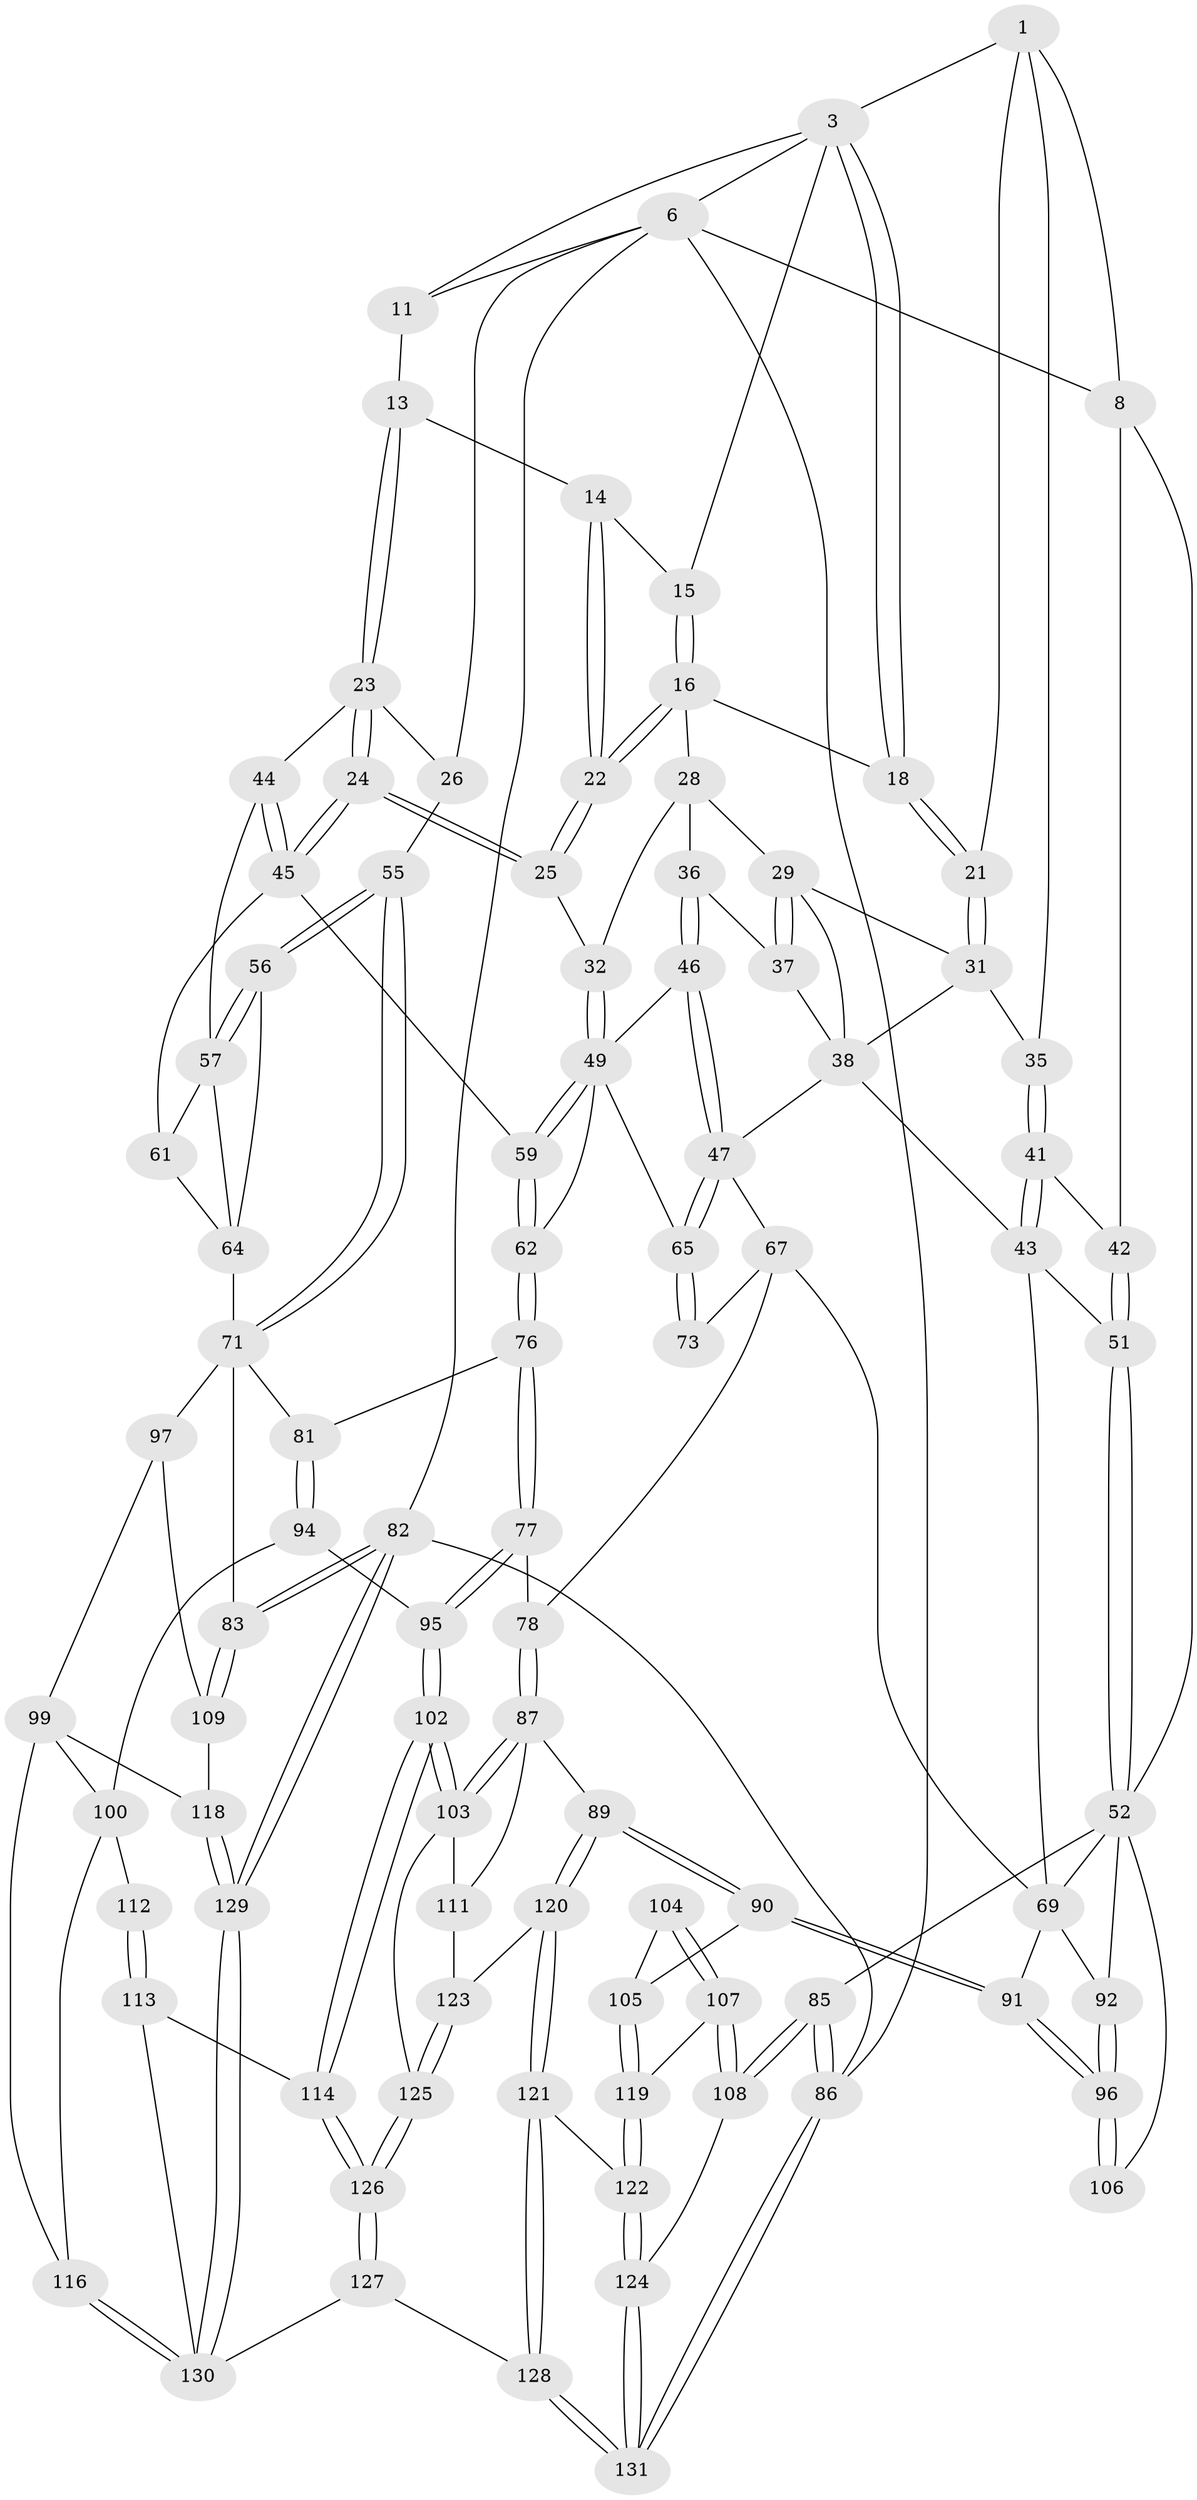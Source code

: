 // original degree distribution, {3: 0.022727272727272728, 4: 0.22727272727272727, 5: 0.5227272727272727, 6: 0.22727272727272727}
// Generated by graph-tools (version 1.1) at 2025/21/03/04/25 18:21:36]
// undirected, 92 vertices, 219 edges
graph export_dot {
graph [start="1"]
  node [color=gray90,style=filled];
  1 [pos="+0.2411409723025368+0.03528416889982318",super="+7+2"];
  3 [pos="+0.42155228813036993+0",super="+4"];
  6 [pos="+0.1447365703984698+0",super="+10"];
  8 [pos="+0+0.1489319228740245",super="+9"];
  11 [pos="+0.801567280860092+0"];
  13 [pos="+0.7601263206406551+0.0459211009818817"];
  14 [pos="+0.6769380369994654+0.09397870896340549"];
  15 [pos="+0.5224741410311475+0.03797766135930252"];
  16 [pos="+0.5225992512717791+0.14000641746487655",super="+17"];
  18 [pos="+0.44704421366566816+0.19107510885935733"];
  21 [pos="+0.373902426865702+0.18487652381469524"];
  22 [pos="+0.620922877560891+0.21301366794308585"];
  23 [pos="+0.8299653639400124+0.16188742970801298",super="+27"];
  24 [pos="+0.7350165068701708+0.29827995262898543"];
  25 [pos="+0.6391199717323065+0.2815136961361698"];
  26 [pos="+1+0.0964768183185038"];
  28 [pos="+0.451589580518828+0.1974047853213223",super="+33"];
  29 [pos="+0.44949115144617374+0.26518498406836144",super="+30"];
  31 [pos="+0.35898428173396296+0.20237071171317667",super="+34"];
  32 [pos="+0.6208132898460154+0.2955561229137015"];
  35 [pos="+0.16859212374408955+0.19803815930103488"];
  36 [pos="+0.46712131284281455+0.30626809861483206"];
  37 [pos="+0.46450891375897024+0.30665940012197856"];
  38 [pos="+0.38287684094984514+0.376789792494103",super="+39+40"];
  41 [pos="+0.22957597726031057+0.3796175839966473"];
  42 [pos="+0.08262930244267537+0.3301679506112957"];
  43 [pos="+0.23105494349768485+0.3817847096043731",super="+66"];
  44 [pos="+0.8915536490216819+0.33963027361566434"];
  45 [pos="+0.7544232733816922+0.326133535098557",super="+58"];
  46 [pos="+0.5467984996499383+0.39433648290280904"];
  47 [pos="+0.5078580635081925+0.4400481593136008",super="+48"];
  49 [pos="+0.6055785624562143+0.3291009423516392",super="+50"];
  51 [pos="+0.10638319720285001+0.46539213001766067"];
  52 [pos="+0.10043493415204842+0.47488172685258234",super="+53"];
  55 [pos="+1+0.3894908916508321"];
  56 [pos="+1+0.4111450670988192"];
  57 [pos="+0.9106790938391987+0.37390067274382877",super="+60"];
  59 [pos="+0.6814851254385124+0.4815615802730207"];
  61 [pos="+0.8283137813336015+0.5242405669461516"];
  62 [pos="+0.6474220560300484+0.5007830665767937"];
  64 [pos="+0.9735038665709608+0.45407513112140757",super="+70"];
  65 [pos="+0.5108107923195002+0.44804498815229826"];
  67 [pos="+0.35057944799927354+0.5070860804719832",super="+68"];
  69 [pos="+0.29949492093538244+0.5666307660603974",super="+74"];
  71 [pos="+1+0.5324290931262133",super="+84+72"];
  73 [pos="+0.5051227879649931+0.5055568508285028"];
  76 [pos="+0.6351454200859974+0.5481064711985504"];
  77 [pos="+0.5914060702558572+0.629931868386131"];
  78 [pos="+0.5075200220570781+0.6234019166655379"];
  81 [pos="+0.8182127027091667+0.5951237014941709"];
  82 [pos="+1+1"];
  83 [pos="+1+0.8278158571174735"];
  85 [pos="+0+0.8703379731775536"];
  86 [pos="+0+1"];
  87 [pos="+0.4804292033171033+0.6825826449810681",super="+88"];
  89 [pos="+0.2903282606304068+0.7346647180803956"];
  90 [pos="+0.2353901180105182+0.6780735864987382"];
  91 [pos="+0.23273914635753837+0.6560532439997675"];
  92 [pos="+0+0.5754834677103494"];
  94 [pos="+0.7060202901417797+0.6858449236729597"];
  95 [pos="+0.6423635854845892+0.6726308490557995"];
  96 [pos="+0.21075843064862498+0.655099998166199"];
  97 [pos="+0.9046117833604825+0.6768868868053709",super="+98"];
  99 [pos="+0.8748411066947408+0.7272922097426116",super="+115"];
  100 [pos="+0.8460049363613299+0.7404992455613557",super="+117+101"];
  102 [pos="+0.5806527866307517+0.818797430319135"];
  103 [pos="+0.5410220338597004+0.7984006885967593",super="+110"];
  104 [pos="+0.062232020324457765+0.7329105657176379"];
  105 [pos="+0.18603154504630076+0.7260263772702743"];
  106 [pos="+0.03304486413437934+0.6671783390562399"];
  107 [pos="+0.0348375308631234+0.7785558158161734"];
  108 [pos="+0+0.8422606751538023"];
  109 [pos="+0.9689277382310093+0.8273082210123431"];
  111 [pos="+0.44044032174287795+0.8130570982212637"];
  112 [pos="+0.7395897220710738+0.879487280480464"];
  113 [pos="+0.7197998219155576+0.8935460181382588"];
  114 [pos="+0.6096351858687872+0.8813474621735529"];
  116 [pos="+0.8098741684908033+0.8873079494410238"];
  118 [pos="+0.8934121829575504+0.8734108172427667"];
  119 [pos="+0.14682899374069935+0.8056927195252346"];
  120 [pos="+0.3016695462566661+0.7745066021354695"];
  121 [pos="+0.26540625763009584+0.8874529198697709"];
  122 [pos="+0.1420204626898498+0.852019924271057"];
  123 [pos="+0.3048840801247748+0.7765856708738446"];
  124 [pos="+0.1087428038515926+0.8905616994409863"];
  125 [pos="+0.4329072113010783+0.9289443156979765"];
  126 [pos="+0.445910418033256+1"];
  127 [pos="+0.3713392971174408+1"];
  128 [pos="+0.34957642009927065+1"];
  129 [pos="+1+1"];
  130 [pos="+1+1",super="+132"];
  131 [pos="+0.18912681241878226+1"];
  1 -- 8;
  1 -- 35;
  1 -- 3;
  1 -- 21;
  3 -- 18;
  3 -- 18;
  3 -- 11;
  3 -- 6;
  3 -- 15;
  6 -- 82;
  6 -- 86;
  6 -- 26;
  6 -- 11;
  6 -- 8;
  8 -- 42;
  8 -- 52;
  11 -- 13;
  13 -- 14;
  13 -- 23;
  13 -- 23;
  14 -- 15;
  14 -- 22;
  14 -- 22;
  15 -- 16;
  15 -- 16;
  16 -- 22;
  16 -- 22;
  16 -- 18;
  16 -- 28;
  18 -- 21;
  18 -- 21;
  21 -- 31;
  21 -- 31;
  22 -- 25;
  22 -- 25;
  23 -- 24;
  23 -- 24;
  23 -- 26;
  23 -- 44;
  24 -- 25;
  24 -- 25;
  24 -- 45;
  24 -- 45;
  25 -- 32;
  26 -- 55;
  28 -- 29;
  28 -- 32;
  28 -- 36;
  29 -- 37;
  29 -- 37;
  29 -- 38;
  29 -- 31;
  31 -- 35;
  31 -- 38;
  32 -- 49;
  32 -- 49;
  35 -- 41;
  35 -- 41;
  36 -- 37;
  36 -- 46;
  36 -- 46;
  37 -- 38;
  38 -- 43;
  38 -- 47;
  41 -- 42;
  41 -- 43;
  41 -- 43;
  42 -- 51;
  42 -- 51;
  43 -- 51;
  43 -- 69;
  44 -- 45;
  44 -- 45;
  44 -- 57;
  45 -- 61;
  45 -- 59;
  46 -- 47;
  46 -- 47;
  46 -- 49;
  47 -- 65;
  47 -- 65;
  47 -- 67;
  49 -- 59;
  49 -- 59;
  49 -- 65;
  49 -- 62;
  51 -- 52;
  51 -- 52;
  52 -- 69;
  52 -- 85;
  52 -- 106;
  52 -- 92;
  55 -- 56;
  55 -- 56;
  55 -- 71;
  55 -- 71;
  56 -- 57;
  56 -- 57;
  56 -- 64;
  57 -- 64;
  57 -- 61;
  59 -- 62;
  59 -- 62;
  61 -- 64;
  62 -- 76;
  62 -- 76;
  64 -- 71;
  65 -- 73;
  65 -- 73;
  67 -- 73 [weight=2];
  67 -- 69;
  67 -- 78;
  69 -- 91;
  69 -- 92;
  71 -- 97 [weight=2];
  71 -- 83;
  71 -- 81;
  76 -- 77;
  76 -- 77;
  76 -- 81;
  77 -- 78;
  77 -- 95;
  77 -- 95;
  78 -- 87;
  78 -- 87;
  81 -- 94;
  81 -- 94;
  82 -- 83;
  82 -- 83;
  82 -- 129;
  82 -- 129;
  82 -- 86;
  83 -- 109;
  83 -- 109;
  85 -- 86;
  85 -- 86;
  85 -- 108;
  85 -- 108;
  86 -- 131;
  86 -- 131;
  87 -- 103;
  87 -- 103;
  87 -- 89;
  87 -- 111;
  89 -- 90;
  89 -- 90;
  89 -- 120;
  89 -- 120;
  90 -- 91;
  90 -- 91;
  90 -- 105;
  91 -- 96;
  91 -- 96;
  92 -- 96;
  92 -- 96;
  94 -- 95;
  94 -- 100;
  95 -- 102;
  95 -- 102;
  96 -- 106;
  96 -- 106;
  97 -- 99;
  97 -- 109;
  99 -- 100;
  99 -- 116;
  99 -- 118;
  100 -- 112 [weight=2];
  100 -- 116;
  102 -- 103;
  102 -- 103;
  102 -- 114;
  102 -- 114;
  103 -- 111;
  103 -- 125;
  104 -- 105;
  104 -- 107;
  104 -- 107;
  105 -- 119;
  105 -- 119;
  107 -- 108;
  107 -- 108;
  107 -- 119;
  108 -- 124;
  109 -- 118;
  111 -- 123;
  112 -- 113;
  112 -- 113;
  113 -- 114;
  113 -- 130;
  114 -- 126;
  114 -- 126;
  116 -- 130;
  116 -- 130;
  118 -- 129;
  118 -- 129;
  119 -- 122;
  119 -- 122;
  120 -- 121;
  120 -- 121;
  120 -- 123;
  121 -- 122;
  121 -- 128;
  121 -- 128;
  122 -- 124;
  122 -- 124;
  123 -- 125;
  123 -- 125;
  124 -- 131;
  124 -- 131;
  125 -- 126;
  125 -- 126;
  126 -- 127;
  126 -- 127;
  127 -- 128;
  127 -- 130;
  128 -- 131;
  128 -- 131;
  129 -- 130;
  129 -- 130;
}
